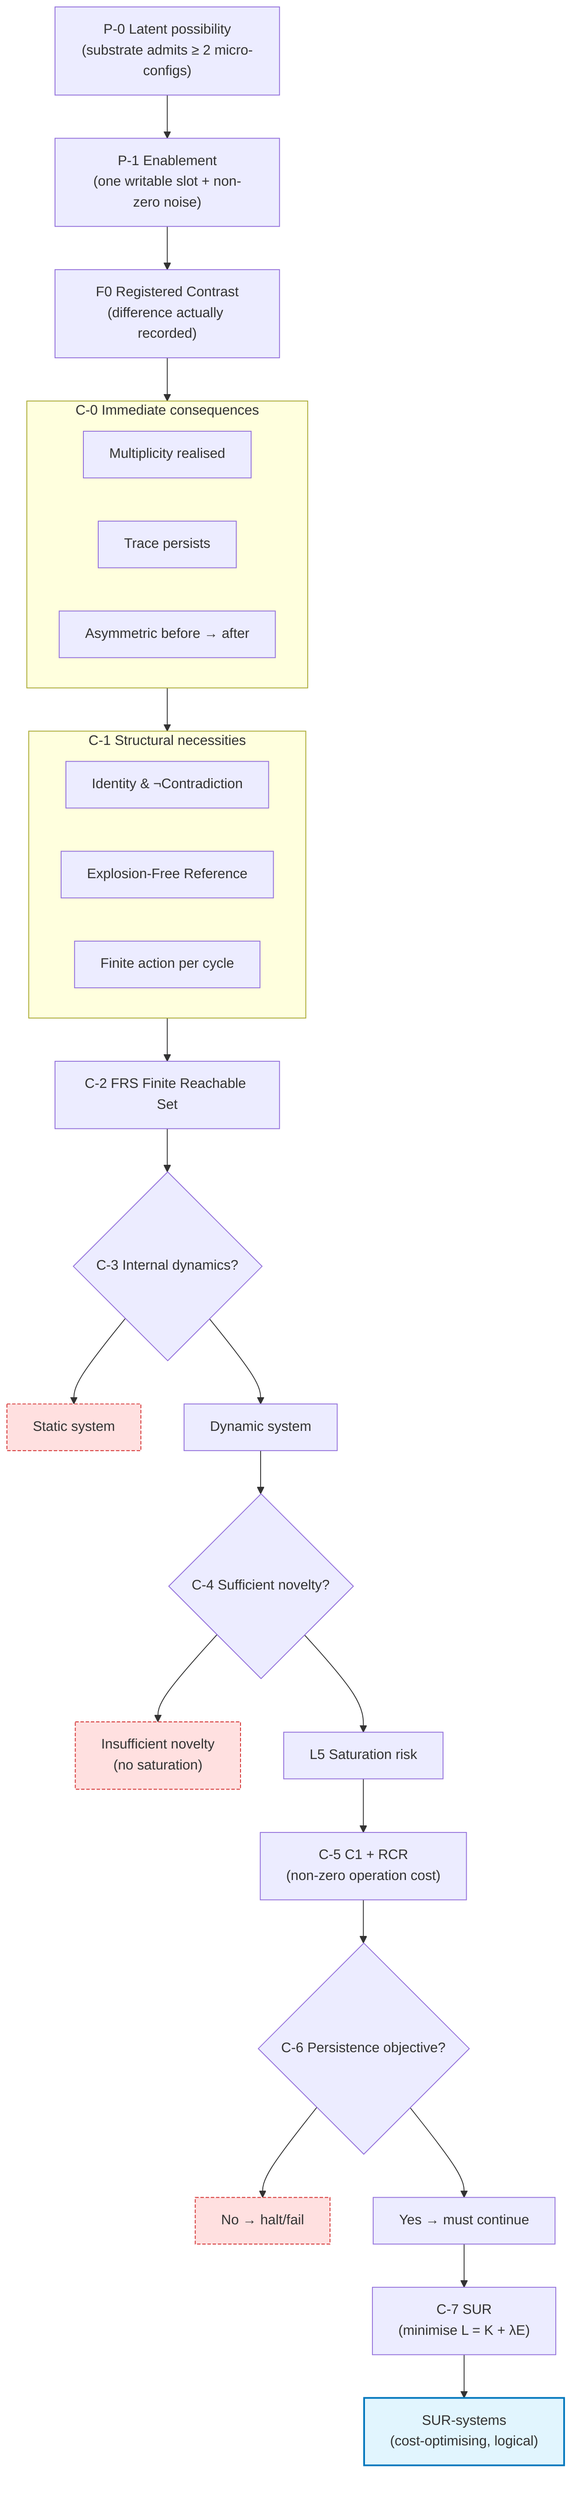 flowchart TD
    %% ───────── PRE-EVENT LAYERS ─────────
    P0["P-0 Latent possibility<br/>(substrate admits ≥ 2 micro-configs)"]
    P1["P-1 Enablement<br/>(one writable slot + non-zero noise)"]
    P0 --> P1

    %% ───────── EVENT ─────────
    F0["F0 Registered Contrast<br/>(difference actually recorded)"]
    P1 --> F0

    %% ───────── IMMEDIATE CONSEQUENCES ─────────
    subgraph C0["C-0 Immediate consequences"]
        C0_1["Multiplicity realised"]
        C0_2["Trace persists"]
        C0_3["Asymmetric before → after"]
    end
    F0 --> C0

    %% ───────── STRUCTURAL NECESSITIES ─────────
    subgraph C1["C-1 Structural necessities"]
        L1["Identity & ¬Contradiction"]
        EFR["Explosion-Free Reference"]
        FA["Finite action per cycle"]
    end
    C0 --> C1

    %% ───────── FINITE REACHABLE SET ─────────
    FRS["C-2 FRS Finite Reachable Set"]
    C1 --> FRS

    %% ───────── DYNAMICS BRANCH ─────────
    DYN{"C-3 Internal dynamics?"}
    FRS --> DYN
    STAT["Static system"]
    DYNyes["Dynamic system"]
    DYN --> STAT
    DYN --> DYNyes

    %% ───────── NOVELTY BRANCH ─────────
    NOVEL{"C-4 Sufficient novelty?"}
    DYNyes --> NOVEL
    LOWNOV["Insufficient novelty<br/>(no saturation)"]
    SATRISK["L5 Saturation risk"]
    NOVEL --> LOWNOV
    NOVEL --> SATRISK

    %% ───────── COST NECESSITY ─────────
    COST["C-5 C1 + RCR<br/>(non-zero operation cost)"]
    SATRISK --> COST

    %% ───────── PERSISTENCE BRANCH ─────────
    PERS{"C-6 Persistence objective?"}
    COST --> PERS
    HALT["No → halt/fail"]
    YESPO["Yes → must continue"]
    PERS --> HALT
    PERS --> YESPO

    %% ───────── SUR OPTIMISATION ─────────
    SUR["C-7 SUR<br/>(minimise L = K + λE)"]
    YESPO --> SUR

    %% ───────── FINAL CLASS ─────────
    FINAL["SUR-systems<br/>(cost-optimising, logical)"]
    SUR --> FINAL

    %% Styling
    classDef final fill:#e1f5fe,stroke:#0277bd,stroke-width:2px;
    class FINAL final
    classDef dead fill:#ffe0e0,stroke:#d32f2f,stroke-width:1px,stroke-dasharray:4 2;
    class HALT,LOWNOV,STAT dead